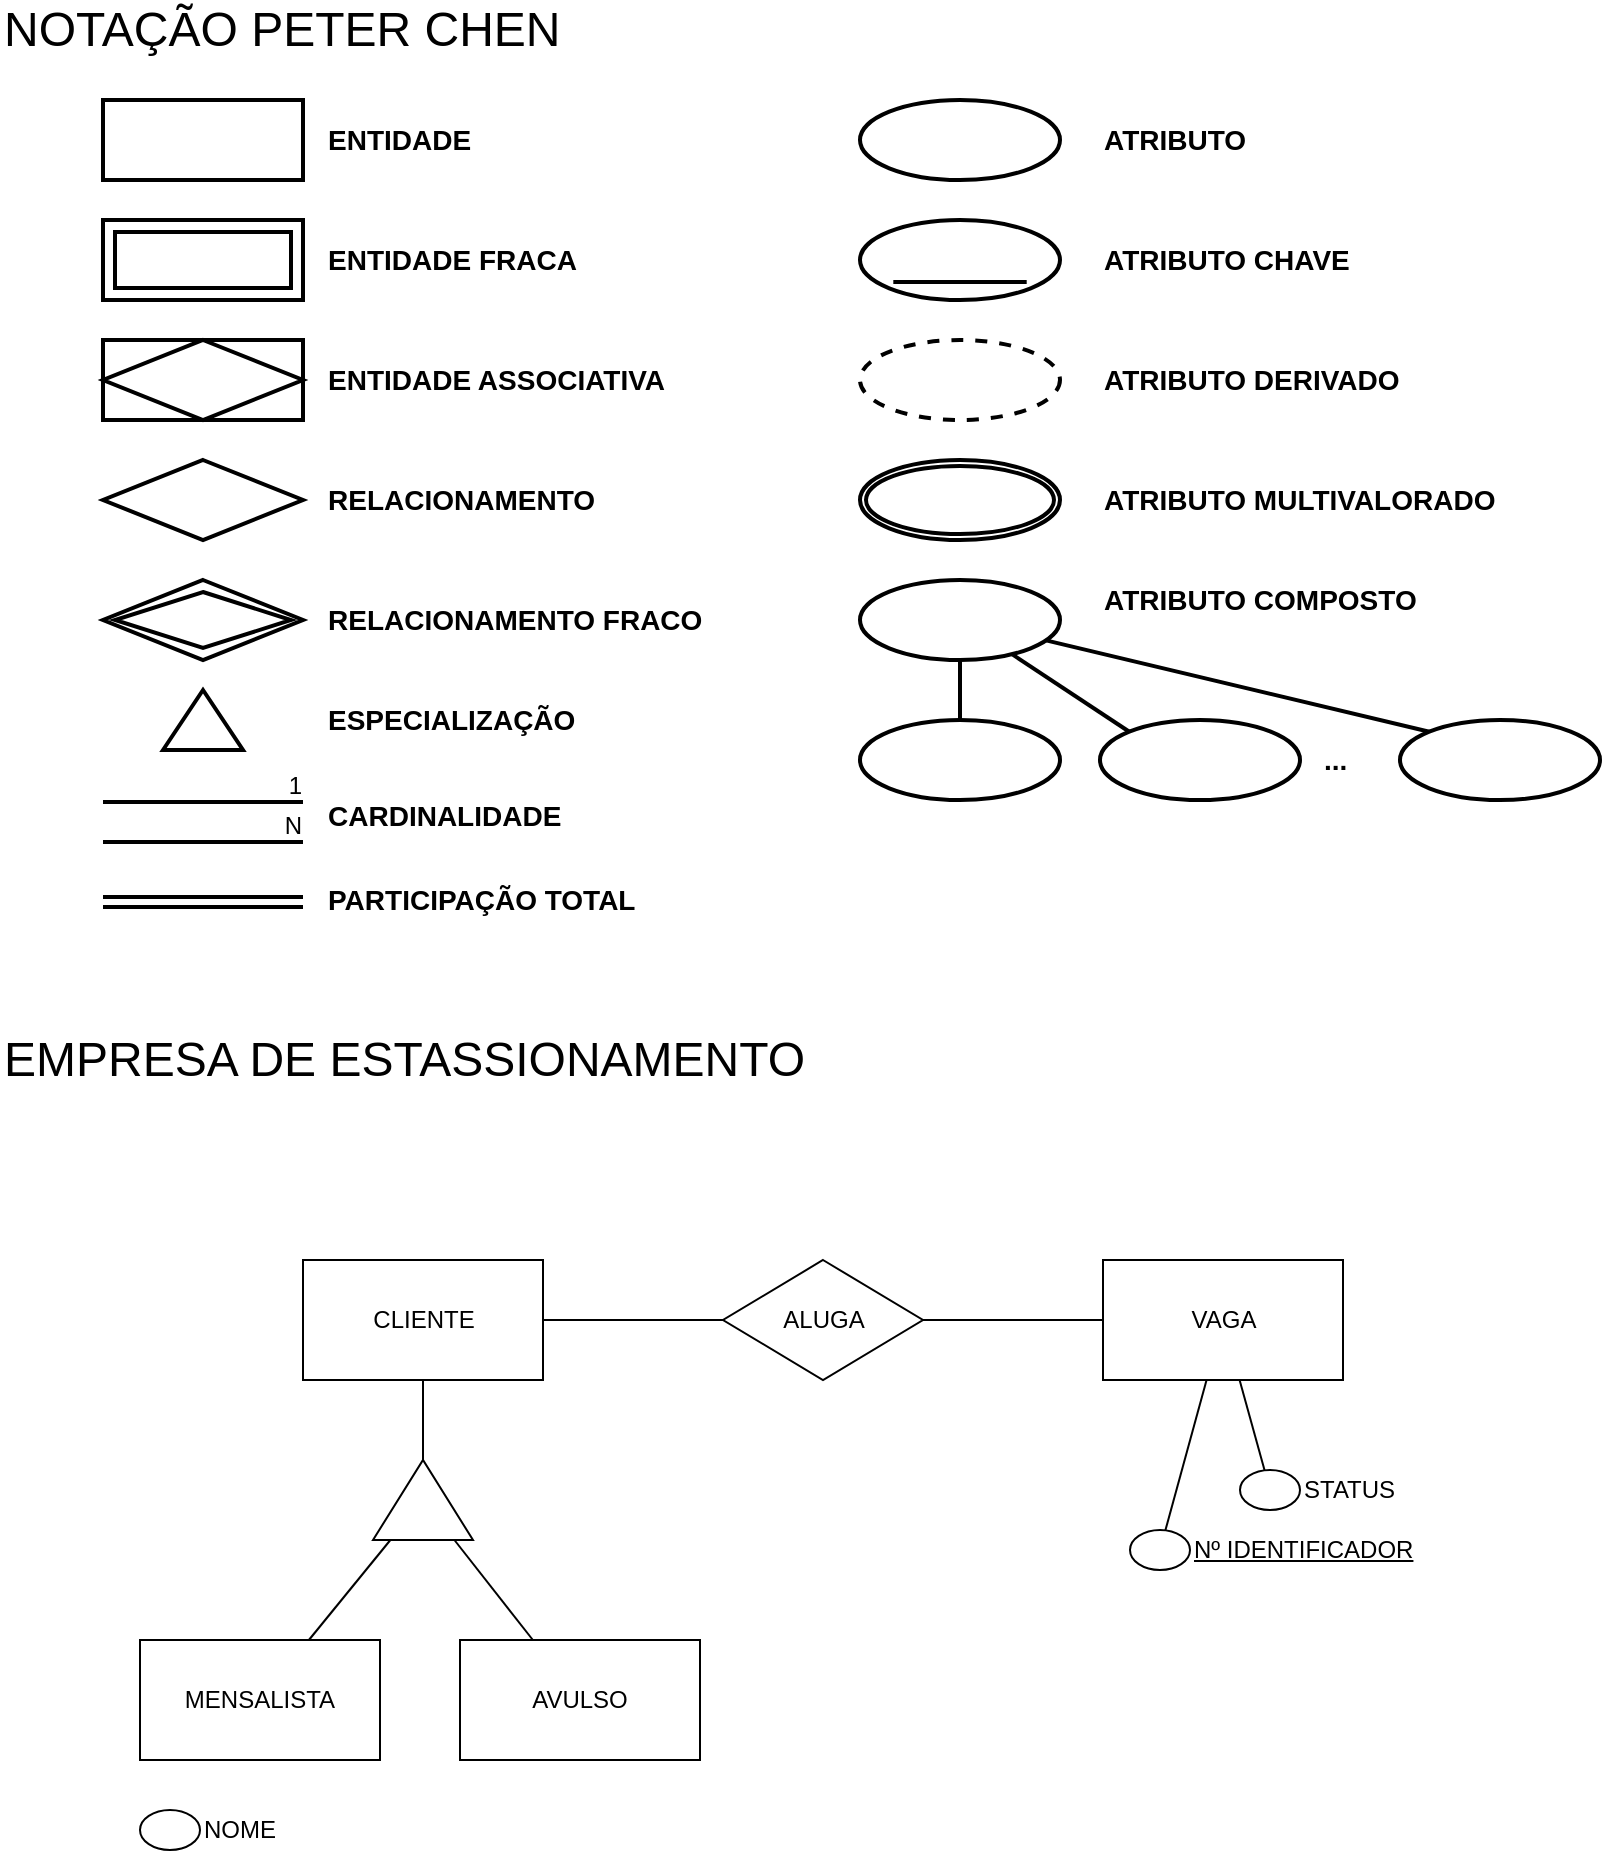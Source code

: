 <mxfile version="20.3.6" type="github"><diagram id="R2lEEEUBdFMjLlhIrx00" name="Page-1"><mxGraphModel dx="1102" dy="584" grid="1" gridSize="10" guides="1" tooltips="1" connect="1" arrows="1" fold="1" page="1" pageScale="1" pageWidth="850" pageHeight="1100" math="0" shadow="0" extFonts="Permanent Marker^https://fonts.googleapis.com/css?family=Permanent+Marker"><root><mxCell id="0"/><mxCell id="1" parent="0"/><mxCell id="xJnIrRIf_URgN7wCy2Ms-1" value="NOTAÇÃO PETER CHEN" style="text;html=1;strokeColor=none;fillColor=none;align=left;verticalAlign=middle;whiteSpace=wrap;rounded=0;fontSize=24;" parent="1" vertex="1"><mxGeometry x="10" y="20" width="310" height="30" as="geometry"/></mxCell><mxCell id="xJnIrRIf_URgN7wCy2Ms-2" value="" style="rounded=0;whiteSpace=wrap;html=1;fontSize=18;align=left;strokeWidth=2;" parent="1" vertex="1"><mxGeometry x="61.5" y="70" width="100" height="40" as="geometry"/></mxCell><mxCell id="xJnIrRIf_URgN7wCy2Ms-3" value="&lt;font style=&quot;font-size: 14px;&quot;&gt;ENTIDADE&lt;/font&gt;" style="text;html=1;strokeColor=none;fillColor=none;align=left;verticalAlign=middle;whiteSpace=wrap;rounded=0;fontSize=14;fontStyle=1" parent="1" vertex="1"><mxGeometry x="171.5" y="80" width="100" height="20" as="geometry"/></mxCell><mxCell id="xJnIrRIf_URgN7wCy2Ms-6" value="&lt;font style=&quot;font-size: 14px&quot;&gt;ENTIDADE FRACA&lt;/font&gt;" style="text;html=1;strokeColor=none;fillColor=none;align=left;verticalAlign=middle;whiteSpace=wrap;rounded=0;fontSize=14;fontStyle=1" parent="1" vertex="1"><mxGeometry x="171.5" y="140" width="140" height="20" as="geometry"/></mxCell><mxCell id="xJnIrRIf_URgN7wCy2Ms-7" value="" style="shape=ext;margin=3;double=1;whiteSpace=wrap;html=1;align=center;rounded=0;shadow=0;glass=0;sketch=0;fontSize=14;strokeWidth=2;gradientColor=none;" parent="1" vertex="1"><mxGeometry x="61.5" y="130" width="100" height="40" as="geometry"/></mxCell><mxCell id="xJnIrRIf_URgN7wCy2Ms-8" value="" style="shape=associativeEntity;whiteSpace=wrap;html=1;align=center;rounded=0;shadow=0;glass=0;sketch=0;fontSize=14;strokeWidth=2;gradientColor=none;" parent="1" vertex="1"><mxGeometry x="61.5" y="190" width="100" height="40" as="geometry"/></mxCell><mxCell id="xJnIrRIf_URgN7wCy2Ms-9" value="&lt;font style=&quot;font-size: 14px&quot;&gt;ENTIDADE ASSOCIATIVA&lt;/font&gt;" style="text;html=1;strokeColor=none;fillColor=none;align=left;verticalAlign=middle;whiteSpace=wrap;rounded=0;fontSize=14;fontStyle=1" parent="1" vertex="1"><mxGeometry x="171.5" y="200" width="200" height="20" as="geometry"/></mxCell><mxCell id="xJnIrRIf_URgN7wCy2Ms-10" value="" style="shape=rhombus;perimeter=rhombusPerimeter;whiteSpace=wrap;html=1;align=center;rounded=0;shadow=0;glass=0;sketch=0;fontSize=24;strokeWidth=2;gradientColor=none;" parent="1" vertex="1"><mxGeometry x="61.5" y="250" width="100" height="40" as="geometry"/></mxCell><mxCell id="xJnIrRIf_URgN7wCy2Ms-11" value="RELACIONAMENTO" style="text;html=1;strokeColor=none;fillColor=none;align=left;verticalAlign=middle;whiteSpace=wrap;rounded=0;fontSize=14;fontStyle=1" parent="1" vertex="1"><mxGeometry x="171.5" y="260" width="200" height="20" as="geometry"/></mxCell><mxCell id="xJnIrRIf_URgN7wCy2Ms-12" value="" style="shape=rhombus;double=1;perimeter=rhombusPerimeter;whiteSpace=wrap;html=1;align=center;rounded=0;shadow=0;glass=0;sketch=0;fontSize=24;strokeWidth=2;gradientColor=none;" parent="1" vertex="1"><mxGeometry x="61.5" y="310" width="100" height="40" as="geometry"/></mxCell><mxCell id="xJnIrRIf_URgN7wCy2Ms-13" value="RELACIONAMENTO FRACO" style="text;html=1;strokeColor=none;fillColor=none;align=left;verticalAlign=middle;whiteSpace=wrap;rounded=0;fontSize=14;fontStyle=1" parent="1" vertex="1"><mxGeometry x="171.5" y="320" width="200" height="20" as="geometry"/></mxCell><mxCell id="xJnIrRIf_URgN7wCy2Ms-14" value="" style="endArrow=none;html=1;rounded=0;fontSize=24;strokeWidth=2;" parent="1" edge="1"><mxGeometry relative="1" as="geometry"><mxPoint x="61.5" y="421" as="sourcePoint"/><mxPoint x="161.5" y="421" as="targetPoint"/></mxGeometry></mxCell><mxCell id="xJnIrRIf_URgN7wCy2Ms-15" value="1" style="resizable=0;html=1;align=right;verticalAlign=bottom;" parent="xJnIrRIf_URgN7wCy2Ms-14" connectable="0" vertex="1"><mxGeometry x="1" relative="1" as="geometry"/></mxCell><mxCell id="xJnIrRIf_URgN7wCy2Ms-16" value="" style="endArrow=none;html=1;rounded=0;fontSize=24;strokeWidth=2;" parent="1" edge="1"><mxGeometry relative="1" as="geometry"><mxPoint x="61.5" y="441" as="sourcePoint"/><mxPoint x="161.5" y="441" as="targetPoint"/></mxGeometry></mxCell><mxCell id="xJnIrRIf_URgN7wCy2Ms-17" value="N" style="resizable=0;html=1;align=right;verticalAlign=bottom;" parent="xJnIrRIf_URgN7wCy2Ms-16" connectable="0" vertex="1"><mxGeometry x="1" relative="1" as="geometry"/></mxCell><mxCell id="xJnIrRIf_URgN7wCy2Ms-18" value="CARDINALIDADE" style="text;html=1;strokeColor=none;fillColor=none;align=left;verticalAlign=middle;whiteSpace=wrap;rounded=0;fontSize=14;fontStyle=1" parent="1" vertex="1"><mxGeometry x="171.5" y="418" width="200" height="20" as="geometry"/></mxCell><mxCell id="xJnIrRIf_URgN7wCy2Ms-19" value="" style="shape=link;html=1;rounded=0;fontSize=24;strokeWidth=2;" parent="1" edge="1"><mxGeometry relative="1" as="geometry"><mxPoint x="61.5" y="471" as="sourcePoint"/><mxPoint x="161.5" y="471" as="targetPoint"/></mxGeometry></mxCell><mxCell id="xJnIrRIf_URgN7wCy2Ms-21" value="PARTICIPAÇÃO TOTAL" style="text;html=1;strokeColor=none;fillColor=none;align=left;verticalAlign=middle;whiteSpace=wrap;rounded=0;fontSize=14;fontStyle=1" parent="1" vertex="1"><mxGeometry x="171.5" y="460" width="200" height="20" as="geometry"/></mxCell><mxCell id="xJnIrRIf_URgN7wCy2Ms-22" value="" style="ellipse;whiteSpace=wrap;html=1;align=center;rounded=0;shadow=0;glass=0;sketch=0;fontSize=24;strokeWidth=2;gradientColor=none;" parent="1" vertex="1"><mxGeometry x="440" y="70" width="100" height="40" as="geometry"/></mxCell><mxCell id="xJnIrRIf_URgN7wCy2Ms-23" value="&amp;nbsp; &amp;nbsp; &amp;nbsp; &amp;nbsp; &amp;nbsp;&amp;nbsp;" style="ellipse;whiteSpace=wrap;html=1;align=center;fontStyle=4;rounded=0;shadow=0;glass=0;sketch=0;fontSize=24;strokeWidth=2;gradientColor=none;" parent="1" vertex="1"><mxGeometry x="440" y="130" width="100" height="40" as="geometry"/></mxCell><mxCell id="xJnIrRIf_URgN7wCy2Ms-24" value="" style="ellipse;whiteSpace=wrap;html=1;align=center;dashed=1;rounded=0;shadow=0;glass=0;sketch=0;fontSize=24;strokeWidth=2;gradientColor=none;" parent="1" vertex="1"><mxGeometry x="440" y="190" width="100" height="40" as="geometry"/></mxCell><mxCell id="xJnIrRIf_URgN7wCy2Ms-25" value="" style="ellipse;shape=doubleEllipse;margin=3;whiteSpace=wrap;html=1;align=center;rounded=0;shadow=0;glass=0;sketch=0;fontSize=24;strokeWidth=2;gradientColor=none;" parent="1" vertex="1"><mxGeometry x="440" y="250" width="100" height="40" as="geometry"/></mxCell><mxCell id="xJnIrRIf_URgN7wCy2Ms-30" style="edgeStyle=orthogonalEdgeStyle;rounded=0;orthogonalLoop=1;jettySize=auto;html=1;entryX=0.5;entryY=0;entryDx=0;entryDy=0;fontSize=24;strokeWidth=2;endArrow=none;endFill=0;" parent="1" source="xJnIrRIf_URgN7wCy2Ms-26" target="xJnIrRIf_URgN7wCy2Ms-27" edge="1"><mxGeometry relative="1" as="geometry"/></mxCell><mxCell id="xJnIrRIf_URgN7wCy2Ms-31" style="rounded=0;orthogonalLoop=1;jettySize=auto;html=1;entryX=0;entryY=0;entryDx=0;entryDy=0;fontSize=24;endArrow=none;endFill=0;strokeWidth=2;" parent="1" source="xJnIrRIf_URgN7wCy2Ms-26" target="xJnIrRIf_URgN7wCy2Ms-28" edge="1"><mxGeometry relative="1" as="geometry"/></mxCell><mxCell id="xJnIrRIf_URgN7wCy2Ms-32" style="edgeStyle=none;rounded=0;orthogonalLoop=1;jettySize=auto;html=1;entryX=0;entryY=0;entryDx=0;entryDy=0;fontSize=24;endArrow=none;endFill=0;strokeWidth=2;" parent="1" source="xJnIrRIf_URgN7wCy2Ms-26" target="xJnIrRIf_URgN7wCy2Ms-29" edge="1"><mxGeometry relative="1" as="geometry"/></mxCell><mxCell id="xJnIrRIf_URgN7wCy2Ms-26" value="" style="ellipse;whiteSpace=wrap;html=1;align=center;rounded=0;shadow=0;glass=0;sketch=0;fontSize=24;strokeWidth=2;gradientColor=none;" parent="1" vertex="1"><mxGeometry x="440" y="310" width="100" height="40" as="geometry"/></mxCell><mxCell id="xJnIrRIf_URgN7wCy2Ms-27" value="" style="ellipse;whiteSpace=wrap;html=1;align=center;rounded=0;shadow=0;glass=0;sketch=0;fontSize=24;strokeWidth=2;gradientColor=none;" parent="1" vertex="1"><mxGeometry x="440" y="380" width="100" height="40" as="geometry"/></mxCell><mxCell id="xJnIrRIf_URgN7wCy2Ms-28" value="" style="ellipse;whiteSpace=wrap;html=1;align=center;rounded=0;shadow=0;glass=0;sketch=0;fontSize=24;strokeWidth=2;gradientColor=none;" parent="1" vertex="1"><mxGeometry x="560" y="380" width="100" height="40" as="geometry"/></mxCell><mxCell id="xJnIrRIf_URgN7wCy2Ms-29" value="" style="ellipse;whiteSpace=wrap;html=1;align=center;rounded=0;shadow=0;glass=0;sketch=0;fontSize=24;strokeWidth=2;gradientColor=none;" parent="1" vertex="1"><mxGeometry x="710" y="380" width="100" height="40" as="geometry"/></mxCell><mxCell id="xJnIrRIf_URgN7wCy2Ms-33" value="&lt;font style=&quot;font-size: 14px&quot;&gt;ATRIBUTO&lt;/font&gt;" style="text;html=1;strokeColor=none;fillColor=none;align=left;verticalAlign=middle;whiteSpace=wrap;rounded=0;fontSize=14;fontStyle=1" parent="1" vertex="1"><mxGeometry x="560" y="80" width="100" height="20" as="geometry"/></mxCell><mxCell id="xJnIrRIf_URgN7wCy2Ms-34" value="&lt;font style=&quot;font-size: 14px&quot;&gt;ATRIBUTO CHAVE&lt;/font&gt;" style="text;html=1;strokeColor=none;fillColor=none;align=left;verticalAlign=middle;whiteSpace=wrap;rounded=0;fontSize=14;fontStyle=1" parent="1" vertex="1"><mxGeometry x="560" y="140" width="160" height="20" as="geometry"/></mxCell><mxCell id="xJnIrRIf_URgN7wCy2Ms-35" value="&lt;font style=&quot;font-size: 14px&quot;&gt;ATRIBUTO DERIVADO&lt;/font&gt;" style="text;html=1;strokeColor=none;fillColor=none;align=left;verticalAlign=middle;whiteSpace=wrap;rounded=0;fontSize=14;fontStyle=1" parent="1" vertex="1"><mxGeometry x="560" y="200" width="160" height="20" as="geometry"/></mxCell><mxCell id="xJnIrRIf_URgN7wCy2Ms-36" value="&lt;font style=&quot;font-size: 14px&quot;&gt;ATRIBUTO MULTIVALORADO&lt;/font&gt;" style="text;html=1;strokeColor=none;fillColor=none;align=left;verticalAlign=middle;whiteSpace=wrap;rounded=0;fontSize=14;fontStyle=1" parent="1" vertex="1"><mxGeometry x="560" y="260" width="200" height="20" as="geometry"/></mxCell><mxCell id="xJnIrRIf_URgN7wCy2Ms-37" value="&lt;font style=&quot;font-size: 14px&quot;&gt;ATRIBUTO COMPOSTO&lt;/font&gt;" style="text;html=1;strokeColor=none;fillColor=none;align=left;verticalAlign=middle;whiteSpace=wrap;rounded=0;fontSize=14;fontStyle=1" parent="1" vertex="1"><mxGeometry x="560" y="310" width="200" height="20" as="geometry"/></mxCell><mxCell id="xJnIrRIf_URgN7wCy2Ms-38" value="&lt;font style=&quot;font-size: 14px&quot;&gt;...&lt;/font&gt;" style="text;html=1;strokeColor=none;fillColor=none;align=left;verticalAlign=middle;whiteSpace=wrap;rounded=0;fontSize=14;fontStyle=1" parent="1" vertex="1"><mxGeometry x="670" y="390" width="20" height="20" as="geometry"/></mxCell><mxCell id="xJnIrRIf_URgN7wCy2Ms-67" value="EMPRESA DE ESTASSIONAMENTO" style="text;html=1;strokeColor=none;fillColor=none;align=left;verticalAlign=middle;whiteSpace=wrap;rounded=0;fontSize=24;" parent="1" vertex="1"><mxGeometry x="10" y="535" width="640" height="30" as="geometry"/></mxCell><mxCell id="xJnIrRIf_URgN7wCy2Ms-68" value="" style="triangle;whiteSpace=wrap;html=1;rounded=0;shadow=0;glass=0;sketch=0;fontSize=12;strokeWidth=2;gradientColor=none;align=right;rotation=270;" parent="1" vertex="1"><mxGeometry x="96.5" y="360" width="30" height="40" as="geometry"/></mxCell><mxCell id="xJnIrRIf_URgN7wCy2Ms-69" value="ESPECIALIZAÇÃO" style="text;html=1;strokeColor=none;fillColor=none;align=left;verticalAlign=middle;whiteSpace=wrap;rounded=0;fontSize=14;fontStyle=1" parent="1" vertex="1"><mxGeometry x="171.5" y="370" width="200" height="20" as="geometry"/></mxCell><mxCell id="EIZiA-yq2A_t27IuTZh9-1" value="VAGA" style="whiteSpace=wrap;html=1;" vertex="1" parent="1"><mxGeometry x="561.5" y="650" width="120" height="60" as="geometry"/></mxCell><mxCell id="EIZiA-yq2A_t27IuTZh9-3" value="ALUGA" style="rhombus;whiteSpace=wrap;html=1;" vertex="1" parent="1"><mxGeometry x="371.5" y="650" width="100" height="60" as="geometry"/></mxCell><mxCell id="EIZiA-yq2A_t27IuTZh9-4" value="CLIENTE" style="whiteSpace=wrap;html=1;" vertex="1" parent="1"><mxGeometry x="161.5" y="650" width="120" height="60" as="geometry"/></mxCell><mxCell id="EIZiA-yq2A_t27IuTZh9-5" value="AVULSO" style="whiteSpace=wrap;html=1;" vertex="1" parent="1"><mxGeometry x="240" y="840" width="120" height="60" as="geometry"/></mxCell><mxCell id="EIZiA-yq2A_t27IuTZh9-6" value="MENSALISTA" style="whiteSpace=wrap;html=1;" vertex="1" parent="1"><mxGeometry x="80" y="840" width="120" height="60" as="geometry"/></mxCell><mxCell id="EIZiA-yq2A_t27IuTZh9-7" value="" style="verticalLabelPosition=bottom;verticalAlign=top;html=1;shape=mxgraph.basic.acute_triangle;dx=0.5;" vertex="1" parent="1"><mxGeometry x="196.5" y="750" width="50" height="40" as="geometry"/></mxCell><mxCell id="EIZiA-yq2A_t27IuTZh9-8" value="" style="endArrow=none;html=1;rounded=0;" edge="1" parent="1" source="EIZiA-yq2A_t27IuTZh9-7" target="EIZiA-yq2A_t27IuTZh9-4"><mxGeometry width="50" height="50" relative="1" as="geometry"><mxPoint x="281.5" y="760" as="sourcePoint"/><mxPoint x="331.5" y="710" as="targetPoint"/></mxGeometry></mxCell><mxCell id="EIZiA-yq2A_t27IuTZh9-9" value="" style="endArrow=none;html=1;rounded=0;" edge="1" parent="1" source="EIZiA-yq2A_t27IuTZh9-7" target="EIZiA-yq2A_t27IuTZh9-6"><mxGeometry width="50" height="50" relative="1" as="geometry"><mxPoint x="291.5" y="770" as="sourcePoint"/><mxPoint x="341.5" y="720" as="targetPoint"/></mxGeometry></mxCell><mxCell id="EIZiA-yq2A_t27IuTZh9-10" value="" style="endArrow=none;html=1;rounded=0;" edge="1" parent="1" source="EIZiA-yq2A_t27IuTZh9-7" target="EIZiA-yq2A_t27IuTZh9-5"><mxGeometry width="50" height="50" relative="1" as="geometry"><mxPoint x="301.5" y="780" as="sourcePoint"/><mxPoint x="351.5" y="730" as="targetPoint"/></mxGeometry></mxCell><mxCell id="EIZiA-yq2A_t27IuTZh9-11" value="" style="endArrow=none;html=1;rounded=0;" edge="1" parent="1" source="EIZiA-yq2A_t27IuTZh9-3" target="EIZiA-yq2A_t27IuTZh9-4"><mxGeometry width="50" height="50" relative="1" as="geometry"><mxPoint x="311.5" y="790" as="sourcePoint"/><mxPoint x="361.5" y="740" as="targetPoint"/></mxGeometry></mxCell><mxCell id="EIZiA-yq2A_t27IuTZh9-12" value="" style="endArrow=none;html=1;rounded=0;" edge="1" parent="1" source="EIZiA-yq2A_t27IuTZh9-3" target="EIZiA-yq2A_t27IuTZh9-1"><mxGeometry width="50" height="50" relative="1" as="geometry"><mxPoint x="321.5" y="800" as="sourcePoint"/><mxPoint x="371.5" y="750" as="targetPoint"/></mxGeometry></mxCell><mxCell id="EIZiA-yq2A_t27IuTZh9-23" value="" style="endArrow=none;html=1;rounded=0;" edge="1" parent="1" source="EIZiA-yq2A_t27IuTZh9-1" target="EIZiA-yq2A_t27IuTZh9-13"><mxGeometry width="50" height="50" relative="1" as="geometry"><mxPoint x="530" y="730" as="sourcePoint"/><mxPoint x="490" y="790" as="targetPoint"/></mxGeometry></mxCell><mxCell id="EIZiA-yq2A_t27IuTZh9-24" value="" style="endArrow=none;html=1;rounded=0;" edge="1" parent="1" source="EIZiA-yq2A_t27IuTZh9-1" target="EIZiA-yq2A_t27IuTZh9-17"><mxGeometry width="50" height="50" relative="1" as="geometry"><mxPoint x="540" y="740" as="sourcePoint"/><mxPoint x="570" y="760" as="targetPoint"/></mxGeometry></mxCell><mxCell id="EIZiA-yq2A_t27IuTZh9-27" value="" style="group" vertex="1" connectable="0" parent="1"><mxGeometry x="575" y="780" width="160" height="30" as="geometry"/></mxCell><mxCell id="EIZiA-yq2A_t27IuTZh9-13" value="" style="ellipse;whiteSpace=wrap;html=1;align=center;" vertex="1" parent="EIZiA-yq2A_t27IuTZh9-27"><mxGeometry y="5" width="30" height="20" as="geometry"/></mxCell><mxCell id="EIZiA-yq2A_t27IuTZh9-14" value="&lt;u&gt;Nº IDENTIFICADOR&lt;/u&gt;" style="text;html=1;align=left;verticalAlign=middle;resizable=0;points=[];autosize=1;strokeColor=none;fillColor=none;" vertex="1" parent="EIZiA-yq2A_t27IuTZh9-27"><mxGeometry x="30" width="130" height="30" as="geometry"/></mxCell><mxCell id="EIZiA-yq2A_t27IuTZh9-28" value="" style="group" vertex="1" connectable="0" parent="1"><mxGeometry x="630" y="750" width="100" height="30" as="geometry"/></mxCell><mxCell id="EIZiA-yq2A_t27IuTZh9-17" value="" style="ellipse;whiteSpace=wrap;html=1;align=center;" vertex="1" parent="EIZiA-yq2A_t27IuTZh9-28"><mxGeometry y="5" width="30" height="20" as="geometry"/></mxCell><mxCell id="EIZiA-yq2A_t27IuTZh9-18" value="STATUS" style="text;html=1;align=left;verticalAlign=middle;resizable=0;points=[];autosize=1;strokeColor=none;fillColor=none;" vertex="1" parent="EIZiA-yq2A_t27IuTZh9-28"><mxGeometry x="30" width="70" height="30" as="geometry"/></mxCell><mxCell id="EIZiA-yq2A_t27IuTZh9-29" value="" style="group" vertex="1" connectable="0" parent="1"><mxGeometry x="80" y="920" width="90" height="30" as="geometry"/></mxCell><mxCell id="EIZiA-yq2A_t27IuTZh9-21" value="" style="ellipse;whiteSpace=wrap;html=1;align=center;" vertex="1" parent="EIZiA-yq2A_t27IuTZh9-29"><mxGeometry y="5" width="30" height="20" as="geometry"/></mxCell><mxCell id="EIZiA-yq2A_t27IuTZh9-22" value="NOME" style="text;html=1;align=left;verticalAlign=middle;resizable=0;points=[];autosize=1;strokeColor=none;fillColor=none;" vertex="1" parent="EIZiA-yq2A_t27IuTZh9-29"><mxGeometry x="30" width="60" height="30" as="geometry"/></mxCell></root></mxGraphModel></diagram></mxfile>